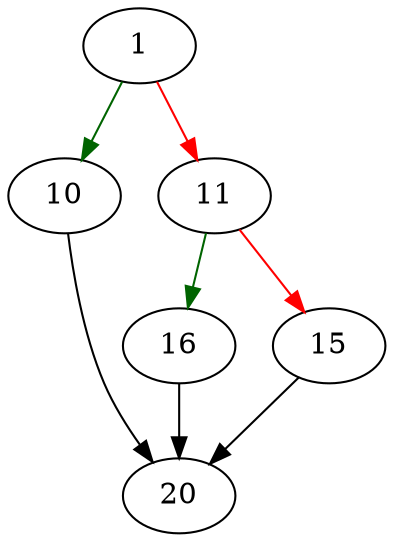 strict digraph "exprAlwaysFalse" {
	// Node definitions.
	1 [entry=true];
	10;
	11;
	20;
	16;
	15;

	// Edge definitions.
	1 -> 10 [
		color=darkgreen
		cond=true
	];
	1 -> 11 [
		color=red
		cond=false
	];
	10 -> 20;
	11 -> 16 [
		color=darkgreen
		cond=true
	];
	11 -> 15 [
		color=red
		cond=false
	];
	16 -> 20;
	15 -> 20;
}